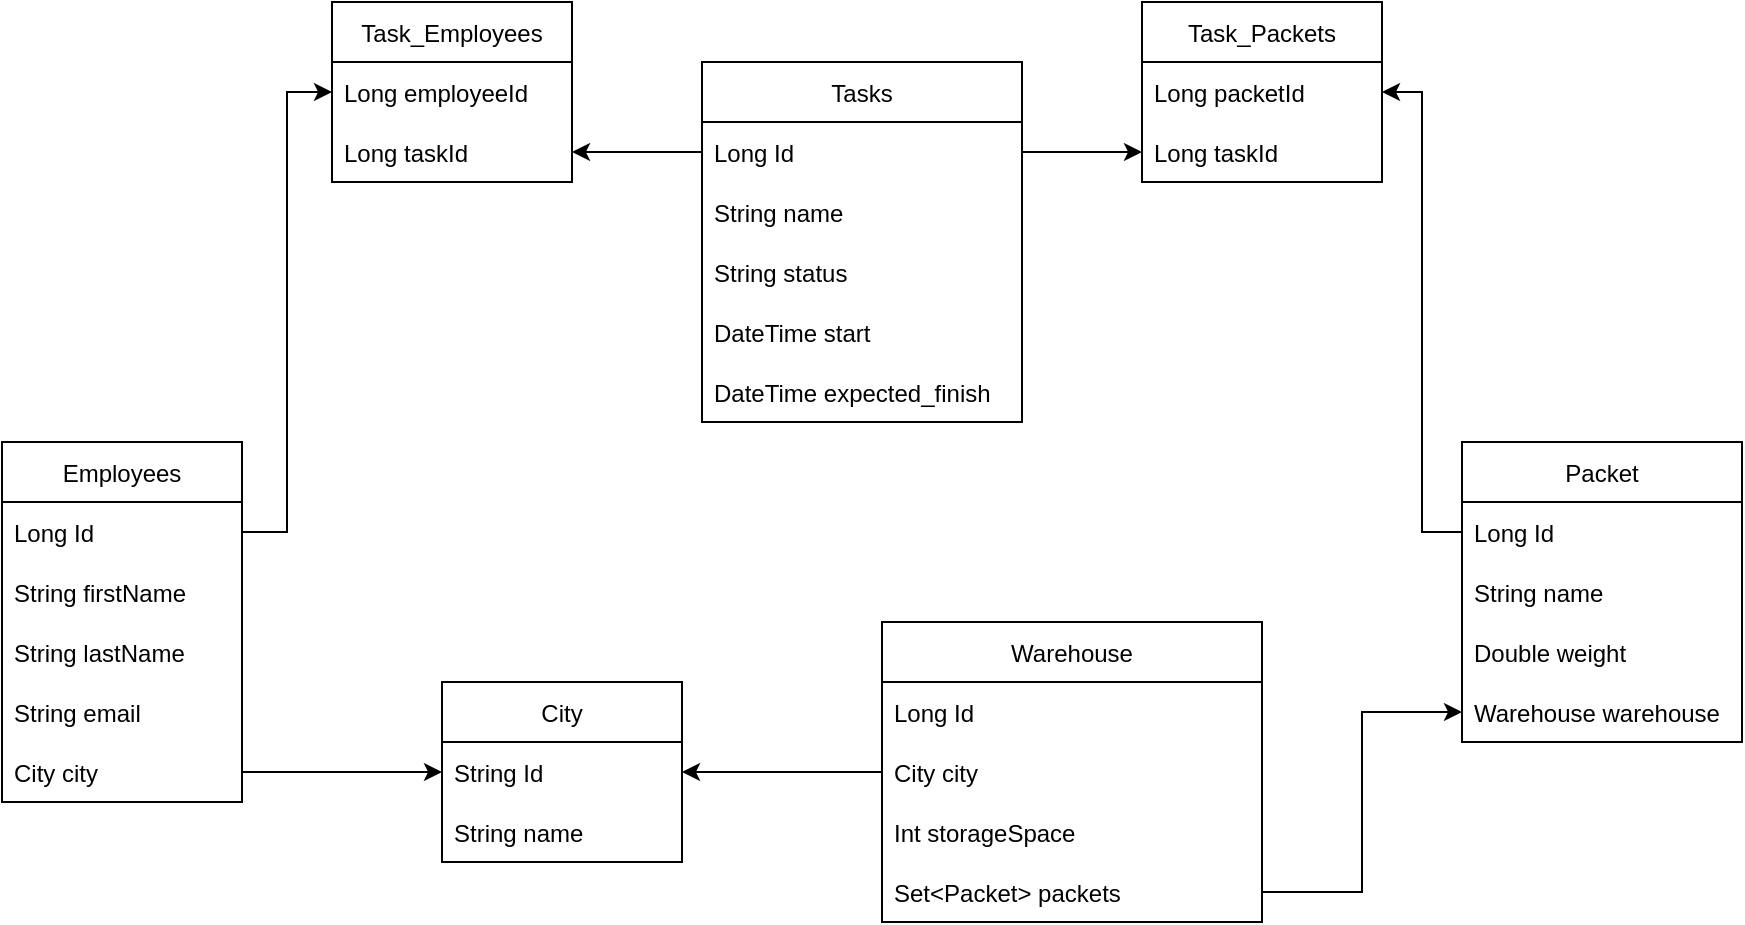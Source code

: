 <mxfile version="16.2.4" type="device"><diagram id="LHddElduUzhvDNEcal9Q" name="Page-1"><mxGraphModel dx="1422" dy="1931" grid="1" gridSize="10" guides="1" tooltips="1" connect="1" arrows="1" fold="1" page="1" pageScale="1" pageWidth="827" pageHeight="1169" math="0" shadow="0"><root><mxCell id="0"/><mxCell id="1" parent="0"/><mxCell id="CwYTIFDkmmca91qVYvUH-1" value="Packet" style="swimlane;fontStyle=0;childLayout=stackLayout;horizontal=1;startSize=30;horizontalStack=0;resizeParent=1;resizeParentMax=0;resizeLast=0;collapsible=1;marginBottom=0;" parent="1" vertex="1"><mxGeometry x="1000" y="130" width="140" height="150" as="geometry"/></mxCell><mxCell id="CwYTIFDkmmca91qVYvUH-2" value="Long Id" style="text;strokeColor=none;fillColor=none;align=left;verticalAlign=middle;spacingLeft=4;spacingRight=4;overflow=hidden;points=[[0,0.5],[1,0.5]];portConstraint=eastwest;rotatable=0;" parent="CwYTIFDkmmca91qVYvUH-1" vertex="1"><mxGeometry y="30" width="140" height="30" as="geometry"/></mxCell><mxCell id="CwYTIFDkmmca91qVYvUH-3" value="String name" style="text;strokeColor=none;fillColor=none;align=left;verticalAlign=middle;spacingLeft=4;spacingRight=4;overflow=hidden;points=[[0,0.5],[1,0.5]];portConstraint=eastwest;rotatable=0;" parent="CwYTIFDkmmca91qVYvUH-1" vertex="1"><mxGeometry y="60" width="140" height="30" as="geometry"/></mxCell><mxCell id="CwYTIFDkmmca91qVYvUH-36" value="Double weight" style="text;strokeColor=none;fillColor=none;align=left;verticalAlign=middle;spacingLeft=4;spacingRight=4;overflow=hidden;points=[[0,0.5],[1,0.5]];portConstraint=eastwest;rotatable=0;" parent="CwYTIFDkmmca91qVYvUH-1" vertex="1"><mxGeometry y="90" width="140" height="30" as="geometry"/></mxCell><mxCell id="CwYTIFDkmmca91qVYvUH-4" value="Warehouse warehouse" style="text;strokeColor=none;fillColor=none;align=left;verticalAlign=middle;spacingLeft=4;spacingRight=4;overflow=hidden;points=[[0,0.5],[1,0.5]];portConstraint=eastwest;rotatable=0;" parent="CwYTIFDkmmca91qVYvUH-1" vertex="1"><mxGeometry y="120" width="140" height="30" as="geometry"/></mxCell><mxCell id="CwYTIFDkmmca91qVYvUH-5" value="Warehouse" style="swimlane;fontStyle=0;childLayout=stackLayout;horizontal=1;startSize=30;horizontalStack=0;resizeParent=1;resizeParentMax=0;resizeLast=0;collapsible=1;marginBottom=0;" parent="1" vertex="1"><mxGeometry x="710" y="220" width="190" height="150" as="geometry"/></mxCell><mxCell id="CwYTIFDkmmca91qVYvUH-39" value="Long Id" style="text;strokeColor=none;fillColor=none;align=left;verticalAlign=middle;spacingLeft=4;spacingRight=4;overflow=hidden;points=[[0,0.5],[1,0.5]];portConstraint=eastwest;rotatable=0;" parent="CwYTIFDkmmca91qVYvUH-5" vertex="1"><mxGeometry y="30" width="190" height="30" as="geometry"/></mxCell><mxCell id="CwYTIFDkmmca91qVYvUH-6" value="City city" style="text;strokeColor=none;fillColor=none;align=left;verticalAlign=middle;spacingLeft=4;spacingRight=4;overflow=hidden;points=[[0,0.5],[1,0.5]];portConstraint=eastwest;rotatable=0;" parent="CwYTIFDkmmca91qVYvUH-5" vertex="1"><mxGeometry y="60" width="190" height="30" as="geometry"/></mxCell><mxCell id="CwYTIFDkmmca91qVYvUH-29" value="Int storageSpace" style="text;strokeColor=none;fillColor=none;align=left;verticalAlign=middle;spacingLeft=4;spacingRight=4;overflow=hidden;points=[[0,0.5],[1,0.5]];portConstraint=eastwest;rotatable=0;" parent="CwYTIFDkmmca91qVYvUH-5" vertex="1"><mxGeometry y="90" width="190" height="30" as="geometry"/></mxCell><mxCell id="CwYTIFDkmmca91qVYvUH-40" value="Set&lt;Packet&gt; packets" style="text;strokeColor=none;fillColor=none;align=left;verticalAlign=middle;spacingLeft=4;spacingRight=4;overflow=hidden;points=[[0,0.5],[1,0.5]];portConstraint=eastwest;rotatable=0;" parent="CwYTIFDkmmca91qVYvUH-5" vertex="1"><mxGeometry y="120" width="190" height="30" as="geometry"/></mxCell><mxCell id="CwYTIFDkmmca91qVYvUH-9" value="City" style="swimlane;fontStyle=0;childLayout=stackLayout;horizontal=1;startSize=30;horizontalStack=0;resizeParent=1;resizeParentMax=0;resizeLast=0;collapsible=1;marginBottom=0;" parent="1" vertex="1"><mxGeometry x="490" y="250" width="120" height="90" as="geometry"/></mxCell><mxCell id="CwYTIFDkmmca91qVYvUH-10" value="String Id" style="text;strokeColor=none;fillColor=none;align=left;verticalAlign=middle;spacingLeft=4;spacingRight=4;overflow=hidden;points=[[0,0.5],[1,0.5]];portConstraint=eastwest;rotatable=0;" parent="CwYTIFDkmmca91qVYvUH-9" vertex="1"><mxGeometry y="30" width="120" height="30" as="geometry"/></mxCell><mxCell id="CwYTIFDkmmca91qVYvUH-11" value="String name" style="text;strokeColor=none;fillColor=none;align=left;verticalAlign=middle;spacingLeft=4;spacingRight=4;overflow=hidden;points=[[0,0.5],[1,0.5]];portConstraint=eastwest;rotatable=0;" parent="CwYTIFDkmmca91qVYvUH-9" vertex="1"><mxGeometry y="60" width="120" height="30" as="geometry"/></mxCell><mxCell id="CwYTIFDkmmca91qVYvUH-13" value="Employees" style="swimlane;fontStyle=0;childLayout=stackLayout;horizontal=1;startSize=30;horizontalStack=0;resizeParent=1;resizeParentMax=0;resizeLast=0;collapsible=1;marginBottom=0;" parent="1" vertex="1"><mxGeometry x="270" y="130" width="120" height="180" as="geometry"/></mxCell><mxCell id="CwYTIFDkmmca91qVYvUH-14" value="Long Id" style="text;strokeColor=none;fillColor=none;align=left;verticalAlign=middle;spacingLeft=4;spacingRight=4;overflow=hidden;points=[[0,0.5],[1,0.5]];portConstraint=eastwest;rotatable=0;" parent="CwYTIFDkmmca91qVYvUH-13" vertex="1"><mxGeometry y="30" width="120" height="30" as="geometry"/></mxCell><mxCell id="CwYTIFDkmmca91qVYvUH-15" value="String firstName" style="text;strokeColor=none;fillColor=none;align=left;verticalAlign=middle;spacingLeft=4;spacingRight=4;overflow=hidden;points=[[0,0.5],[1,0.5]];portConstraint=eastwest;rotatable=0;" parent="CwYTIFDkmmca91qVYvUH-13" vertex="1"><mxGeometry y="60" width="120" height="30" as="geometry"/></mxCell><mxCell id="CwYTIFDkmmca91qVYvUH-22" value="String lastName" style="text;strokeColor=none;fillColor=none;align=left;verticalAlign=middle;spacingLeft=4;spacingRight=4;overflow=hidden;points=[[0,0.5],[1,0.5]];portConstraint=eastwest;rotatable=0;" parent="CwYTIFDkmmca91qVYvUH-13" vertex="1"><mxGeometry y="90" width="120" height="30" as="geometry"/></mxCell><mxCell id="CwYTIFDkmmca91qVYvUH-16" value="String email" style="text;strokeColor=none;fillColor=none;align=left;verticalAlign=middle;spacingLeft=4;spacingRight=4;overflow=hidden;points=[[0,0.5],[1,0.5]];portConstraint=eastwest;rotatable=0;" parent="CwYTIFDkmmca91qVYvUH-13" vertex="1"><mxGeometry y="120" width="120" height="30" as="geometry"/></mxCell><mxCell id="CwYTIFDkmmca91qVYvUH-24" value="City city" style="text;strokeColor=none;fillColor=none;align=left;verticalAlign=middle;spacingLeft=4;spacingRight=4;overflow=hidden;points=[[0,0.5],[1,0.5]];portConstraint=eastwest;rotatable=0;" parent="CwYTIFDkmmca91qVYvUH-13" vertex="1"><mxGeometry y="150" width="120" height="30" as="geometry"/></mxCell><mxCell id="CwYTIFDkmmca91qVYvUH-18" value="Tasks" style="swimlane;fontStyle=0;childLayout=stackLayout;horizontal=1;startSize=30;horizontalStack=0;resizeParent=1;resizeParentMax=0;resizeLast=0;collapsible=1;marginBottom=0;" parent="1" vertex="1"><mxGeometry x="620" y="-60" width="160" height="180" as="geometry"/></mxCell><mxCell id="CwYTIFDkmmca91qVYvUH-19" value="Long Id" style="text;strokeColor=none;fillColor=none;align=left;verticalAlign=middle;spacingLeft=4;spacingRight=4;overflow=hidden;points=[[0,0.5],[1,0.5]];portConstraint=eastwest;rotatable=0;" parent="CwYTIFDkmmca91qVYvUH-18" vertex="1"><mxGeometry y="30" width="160" height="30" as="geometry"/></mxCell><mxCell id="CwYTIFDkmmca91qVYvUH-21" value="String name" style="text;strokeColor=none;fillColor=none;align=left;verticalAlign=middle;spacingLeft=4;spacingRight=4;overflow=hidden;points=[[0,0.5],[1,0.5]];portConstraint=eastwest;rotatable=0;" parent="CwYTIFDkmmca91qVYvUH-18" vertex="1"><mxGeometry y="60" width="160" height="30" as="geometry"/></mxCell><mxCell id="KJFtiKkkwvUHCQIYyDh3-1" value="String status" style="text;strokeColor=none;fillColor=none;align=left;verticalAlign=middle;spacingLeft=4;spacingRight=4;overflow=hidden;points=[[0,0.5],[1,0.5]];portConstraint=eastwest;rotatable=0;" vertex="1" parent="CwYTIFDkmmca91qVYvUH-18"><mxGeometry y="90" width="160" height="30" as="geometry"/></mxCell><mxCell id="efbCGrSc53M9Iu9gC9N8-10" value="DateTime start" style="text;strokeColor=none;fillColor=none;align=left;verticalAlign=middle;spacingLeft=4;spacingRight=4;overflow=hidden;points=[[0,0.5],[1,0.5]];portConstraint=eastwest;rotatable=0;" parent="CwYTIFDkmmca91qVYvUH-18" vertex="1"><mxGeometry y="120" width="160" height="30" as="geometry"/></mxCell><mxCell id="efbCGrSc53M9Iu9gC9N8-11" value="DateTime expected_finish" style="text;strokeColor=none;fillColor=none;align=left;verticalAlign=middle;spacingLeft=4;spacingRight=4;overflow=hidden;points=[[0,0.5],[1,0.5]];portConstraint=eastwest;rotatable=0;" parent="CwYTIFDkmmca91qVYvUH-18" vertex="1"><mxGeometry y="150" width="160" height="30" as="geometry"/></mxCell><mxCell id="CwYTIFDkmmca91qVYvUH-25" style="edgeStyle=orthogonalEdgeStyle;rounded=0;orthogonalLoop=1;jettySize=auto;html=1;exitX=1;exitY=0.5;exitDx=0;exitDy=0;entryX=0;entryY=0.5;entryDx=0;entryDy=0;" parent="1" source="CwYTIFDkmmca91qVYvUH-24" target="CwYTIFDkmmca91qVYvUH-10" edge="1"><mxGeometry relative="1" as="geometry"/></mxCell><mxCell id="CwYTIFDkmmca91qVYvUH-28" style="edgeStyle=orthogonalEdgeStyle;rounded=0;orthogonalLoop=1;jettySize=auto;html=1;exitX=1;exitY=0.5;exitDx=0;exitDy=0;entryX=0;entryY=0.5;entryDx=0;entryDy=0;" parent="1" source="CwYTIFDkmmca91qVYvUH-19" target="KJFtiKkkwvUHCQIYyDh3-7" edge="1"><mxGeometry relative="1" as="geometry"/></mxCell><mxCell id="CwYTIFDkmmca91qVYvUH-37" style="edgeStyle=orthogonalEdgeStyle;rounded=0;orthogonalLoop=1;jettySize=auto;html=1;entryX=1;entryY=0.5;entryDx=0;entryDy=0;" parent="1" source="CwYTIFDkmmca91qVYvUH-6" target="CwYTIFDkmmca91qVYvUH-10" edge="1"><mxGeometry relative="1" as="geometry"/></mxCell><mxCell id="efbCGrSc53M9Iu9gC9N8-1" value="Task_Employees" style="swimlane;fontStyle=0;childLayout=stackLayout;horizontal=1;startSize=30;horizontalStack=0;resizeParent=1;resizeParentMax=0;resizeLast=0;collapsible=1;marginBottom=0;" parent="1" vertex="1"><mxGeometry x="435" y="-90" width="120" height="90" as="geometry"/></mxCell><mxCell id="efbCGrSc53M9Iu9gC9N8-2" value="Long employeeId" style="text;strokeColor=none;fillColor=none;align=left;verticalAlign=middle;spacingLeft=4;spacingRight=4;overflow=hidden;points=[[0,0.5],[1,0.5]];portConstraint=eastwest;rotatable=0;" parent="efbCGrSc53M9Iu9gC9N8-1" vertex="1"><mxGeometry y="30" width="120" height="30" as="geometry"/></mxCell><mxCell id="efbCGrSc53M9Iu9gC9N8-3" value="Long taskId" style="text;strokeColor=none;fillColor=none;align=left;verticalAlign=middle;spacingLeft=4;spacingRight=4;overflow=hidden;points=[[0,0.5],[1,0.5]];portConstraint=eastwest;rotatable=0;" parent="efbCGrSc53M9Iu9gC9N8-1" vertex="1"><mxGeometry y="60" width="120" height="30" as="geometry"/></mxCell><mxCell id="efbCGrSc53M9Iu9gC9N8-6" style="edgeStyle=orthogonalEdgeStyle;rounded=0;orthogonalLoop=1;jettySize=auto;html=1;entryX=0;entryY=0.5;entryDx=0;entryDy=0;" parent="1" source="CwYTIFDkmmca91qVYvUH-14" target="efbCGrSc53M9Iu9gC9N8-2" edge="1"><mxGeometry relative="1" as="geometry"/></mxCell><mxCell id="efbCGrSc53M9Iu9gC9N8-8" style="edgeStyle=orthogonalEdgeStyle;rounded=0;orthogonalLoop=1;jettySize=auto;html=1;entryX=1;entryY=0.5;entryDx=0;entryDy=0;" parent="1" source="CwYTIFDkmmca91qVYvUH-19" target="efbCGrSc53M9Iu9gC9N8-3" edge="1"><mxGeometry relative="1" as="geometry"/></mxCell><mxCell id="u7igGjlMwhAcrse7Z2Ij-2" style="edgeStyle=orthogonalEdgeStyle;rounded=0;orthogonalLoop=1;jettySize=auto;html=1;entryX=0;entryY=0.5;entryDx=0;entryDy=0;" parent="1" source="CwYTIFDkmmca91qVYvUH-40" target="CwYTIFDkmmca91qVYvUH-4" edge="1"><mxGeometry relative="1" as="geometry"/></mxCell><mxCell id="KJFtiKkkwvUHCQIYyDh3-6" value="Task_Packets" style="swimlane;fontStyle=0;childLayout=stackLayout;horizontal=1;startSize=30;horizontalStack=0;resizeParent=1;resizeParentMax=0;resizeLast=0;collapsible=1;marginBottom=0;" vertex="1" parent="1"><mxGeometry x="840" y="-90" width="120" height="90" as="geometry"/></mxCell><mxCell id="KJFtiKkkwvUHCQIYyDh3-8" value="Long packetId" style="text;strokeColor=none;fillColor=none;align=left;verticalAlign=middle;spacingLeft=4;spacingRight=4;overflow=hidden;points=[[0,0.5],[1,0.5]];portConstraint=eastwest;rotatable=0;" vertex="1" parent="KJFtiKkkwvUHCQIYyDh3-6"><mxGeometry y="30" width="120" height="30" as="geometry"/></mxCell><mxCell id="KJFtiKkkwvUHCQIYyDh3-7" value="Long taskId" style="text;strokeColor=none;fillColor=none;align=left;verticalAlign=middle;spacingLeft=4;spacingRight=4;overflow=hidden;points=[[0,0.5],[1,0.5]];portConstraint=eastwest;rotatable=0;" vertex="1" parent="KJFtiKkkwvUHCQIYyDh3-6"><mxGeometry y="60" width="120" height="30" as="geometry"/></mxCell><mxCell id="KJFtiKkkwvUHCQIYyDh3-10" style="edgeStyle=orthogonalEdgeStyle;rounded=0;orthogonalLoop=1;jettySize=auto;html=1;entryX=1;entryY=0.5;entryDx=0;entryDy=0;" edge="1" parent="1" source="CwYTIFDkmmca91qVYvUH-2" target="KJFtiKkkwvUHCQIYyDh3-8"><mxGeometry relative="1" as="geometry"/></mxCell></root></mxGraphModel></diagram></mxfile>
